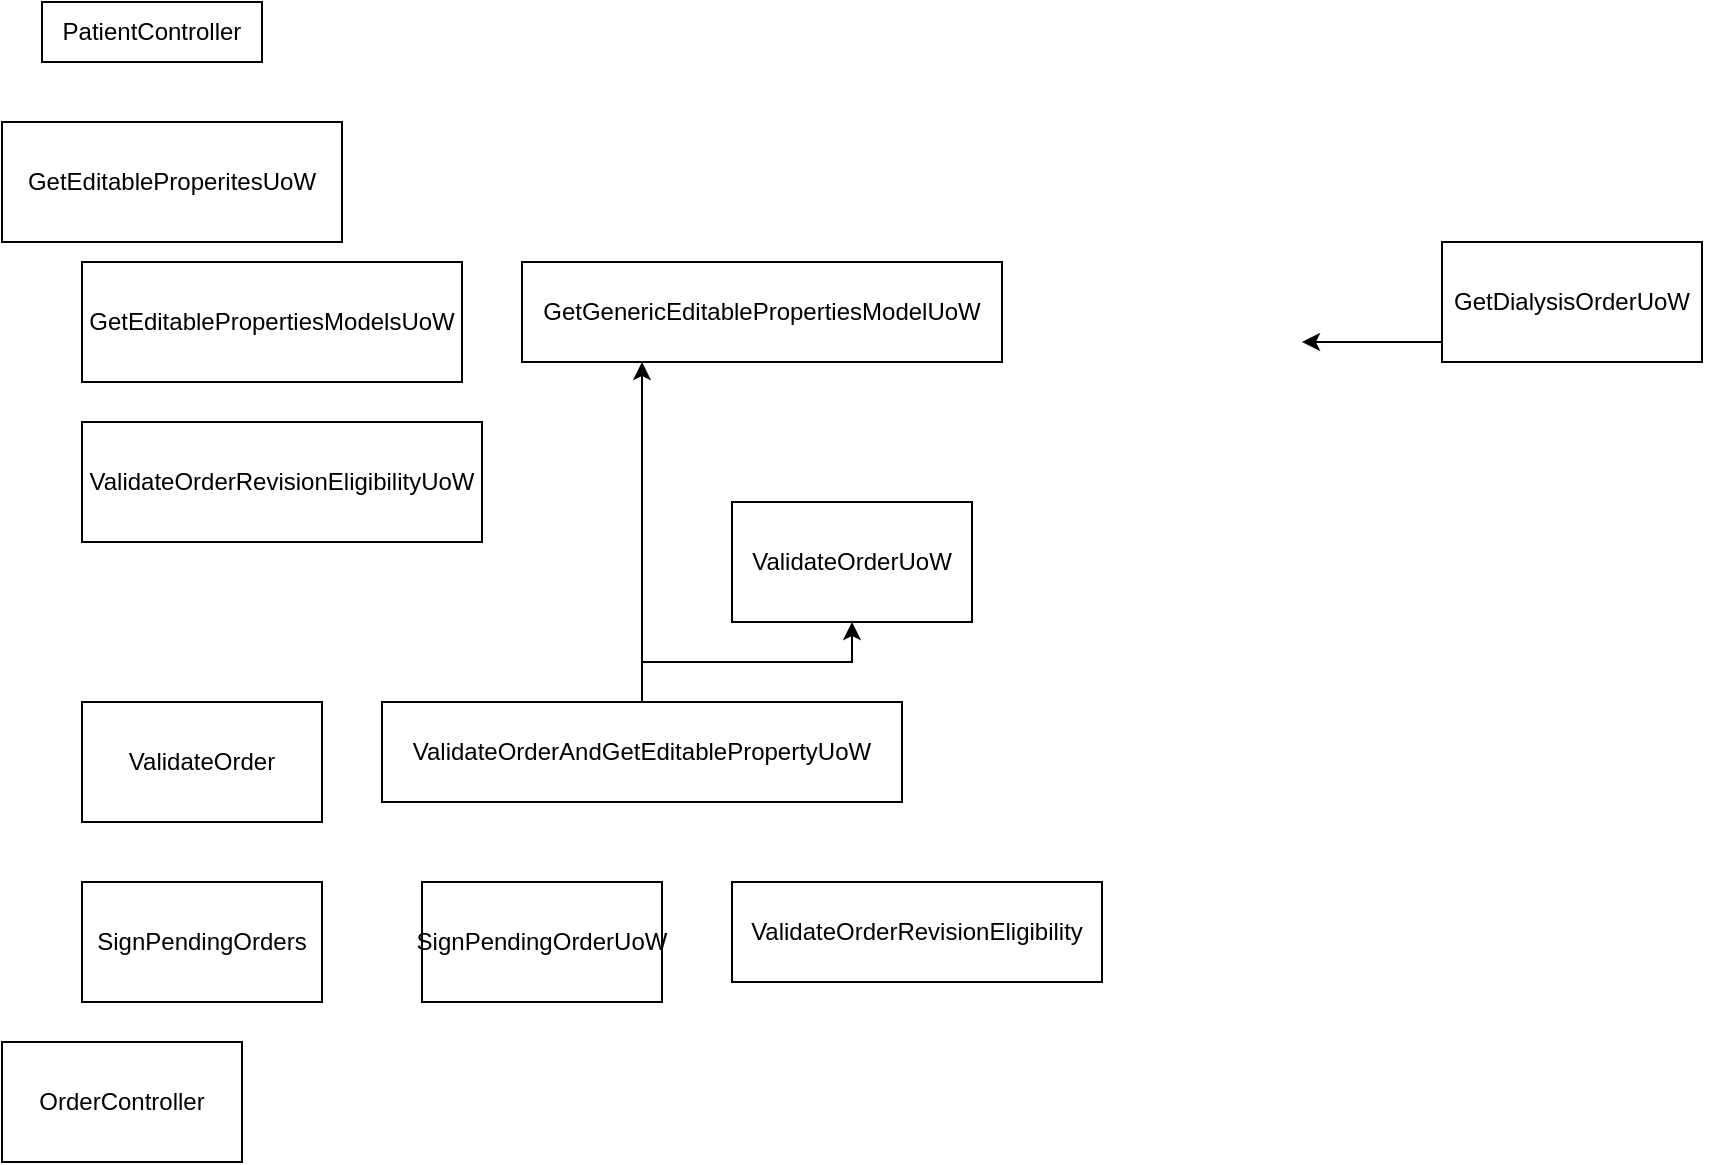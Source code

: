 <mxfile version="16.6.4" type="github"><diagram id="_BuIFfzvpkeBCsBSgbb5" name="Page-1"><mxGraphModel dx="981" dy="548" grid="1" gridSize="10" guides="1" tooltips="1" connect="1" arrows="1" fold="1" page="1" pageScale="1" pageWidth="850" pageHeight="1100" math="0" shadow="0"><root><mxCell id="0"/><mxCell id="1" parent="0"/><mxCell id="QKHkt73R-1xaUzbhl3HQ-1" value="PatientController" style="rounded=0;whiteSpace=wrap;html=1;" vertex="1" parent="1"><mxGeometry x="20" y="170" width="110" height="30" as="geometry"/></mxCell><mxCell id="QKHkt73R-1xaUzbhl3HQ-2" value="GetEditableProperitesUoW" style="rounded=0;whiteSpace=wrap;html=1;" vertex="1" parent="1"><mxGeometry y="230" width="170" height="60" as="geometry"/></mxCell><mxCell id="QKHkt73R-1xaUzbhl3HQ-3" value="GetEditablePropertiesModelsUoW" style="rounded=0;whiteSpace=wrap;html=1;" vertex="1" parent="1"><mxGeometry x="40" y="300" width="190" height="60" as="geometry"/></mxCell><mxCell id="QKHkt73R-1xaUzbhl3HQ-4" value="ValidateOrderRevisionEligibilityUoW" style="rounded=0;whiteSpace=wrap;html=1;" vertex="1" parent="1"><mxGeometry x="40" y="380" width="200" height="60" as="geometry"/></mxCell><mxCell id="QKHkt73R-1xaUzbhl3HQ-5" value="GetGenericEditablePropertiesModelUoW" style="rounded=0;whiteSpace=wrap;html=1;" vertex="1" parent="1"><mxGeometry x="260" y="300" width="240" height="50" as="geometry"/></mxCell><mxCell id="QKHkt73R-1xaUzbhl3HQ-7" style="edgeStyle=orthogonalEdgeStyle;rounded=0;orthogonalLoop=1;jettySize=auto;html=1;exitX=1;exitY=0.75;exitDx=0;exitDy=0;" edge="1" parent="1" source="QKHkt73R-1xaUzbhl3HQ-6"><mxGeometry relative="1" as="geometry"><mxPoint x="650" y="340.276" as="targetPoint"/><Array as="points"><mxPoint x="650" y="340"/><mxPoint x="650" y="340"/></Array></mxGeometry></mxCell><mxCell id="QKHkt73R-1xaUzbhl3HQ-6" value="GetDialysisOrderUoW" style="rounded=0;whiteSpace=wrap;html=1;" vertex="1" parent="1"><mxGeometry x="720" y="290" width="130" height="60" as="geometry"/></mxCell><mxCell id="QKHkt73R-1xaUzbhl3HQ-10" value="OrderController" style="rounded=0;whiteSpace=wrap;html=1;" vertex="1" parent="1"><mxGeometry y="690" width="120" height="60" as="geometry"/></mxCell><mxCell id="QKHkt73R-1xaUzbhl3HQ-11" value="SignPendingOrders" style="rounded=0;whiteSpace=wrap;html=1;" vertex="1" parent="1"><mxGeometry x="40" y="610" width="120" height="60" as="geometry"/></mxCell><mxCell id="QKHkt73R-1xaUzbhl3HQ-15" value="ValidateOrder" style="rounded=0;whiteSpace=wrap;html=1;" vertex="1" parent="1"><mxGeometry x="40" y="520" width="120" height="60" as="geometry"/></mxCell><mxCell id="QKHkt73R-1xaUzbhl3HQ-16" value="SignPendingOrderUoW" style="rounded=0;whiteSpace=wrap;html=1;" vertex="1" parent="1"><mxGeometry x="210" y="610" width="120" height="60" as="geometry"/></mxCell><mxCell id="QKHkt73R-1xaUzbhl3HQ-17" value="ValidateOrderRevisionEligibility" style="rounded=0;whiteSpace=wrap;html=1;" vertex="1" parent="1"><mxGeometry x="365" y="610" width="185" height="50" as="geometry"/></mxCell><mxCell id="QKHkt73R-1xaUzbhl3HQ-19" style="edgeStyle=orthogonalEdgeStyle;rounded=0;orthogonalLoop=1;jettySize=auto;html=1;entryX=0.25;entryY=1;entryDx=0;entryDy=0;" edge="1" parent="1" source="QKHkt73R-1xaUzbhl3HQ-18" target="QKHkt73R-1xaUzbhl3HQ-5"><mxGeometry relative="1" as="geometry"><Array as="points"><mxPoint x="320" y="440"/><mxPoint x="320" y="440"/></Array></mxGeometry></mxCell><mxCell id="QKHkt73R-1xaUzbhl3HQ-22" style="edgeStyle=orthogonalEdgeStyle;rounded=0;orthogonalLoop=1;jettySize=auto;html=1;" edge="1" parent="1" source="QKHkt73R-1xaUzbhl3HQ-18" target="QKHkt73R-1xaUzbhl3HQ-20"><mxGeometry relative="1" as="geometry"/></mxCell><mxCell id="QKHkt73R-1xaUzbhl3HQ-18" value="ValidateOrderAndGetEditablePropertyUoW" style="rounded=0;whiteSpace=wrap;html=1;" vertex="1" parent="1"><mxGeometry x="190" y="520" width="260" height="50" as="geometry"/></mxCell><mxCell id="QKHkt73R-1xaUzbhl3HQ-20" value="ValidateOrderUoW" style="rounded=0;whiteSpace=wrap;html=1;" vertex="1" parent="1"><mxGeometry x="365" y="420" width="120" height="60" as="geometry"/></mxCell></root></mxGraphModel></diagram></mxfile>